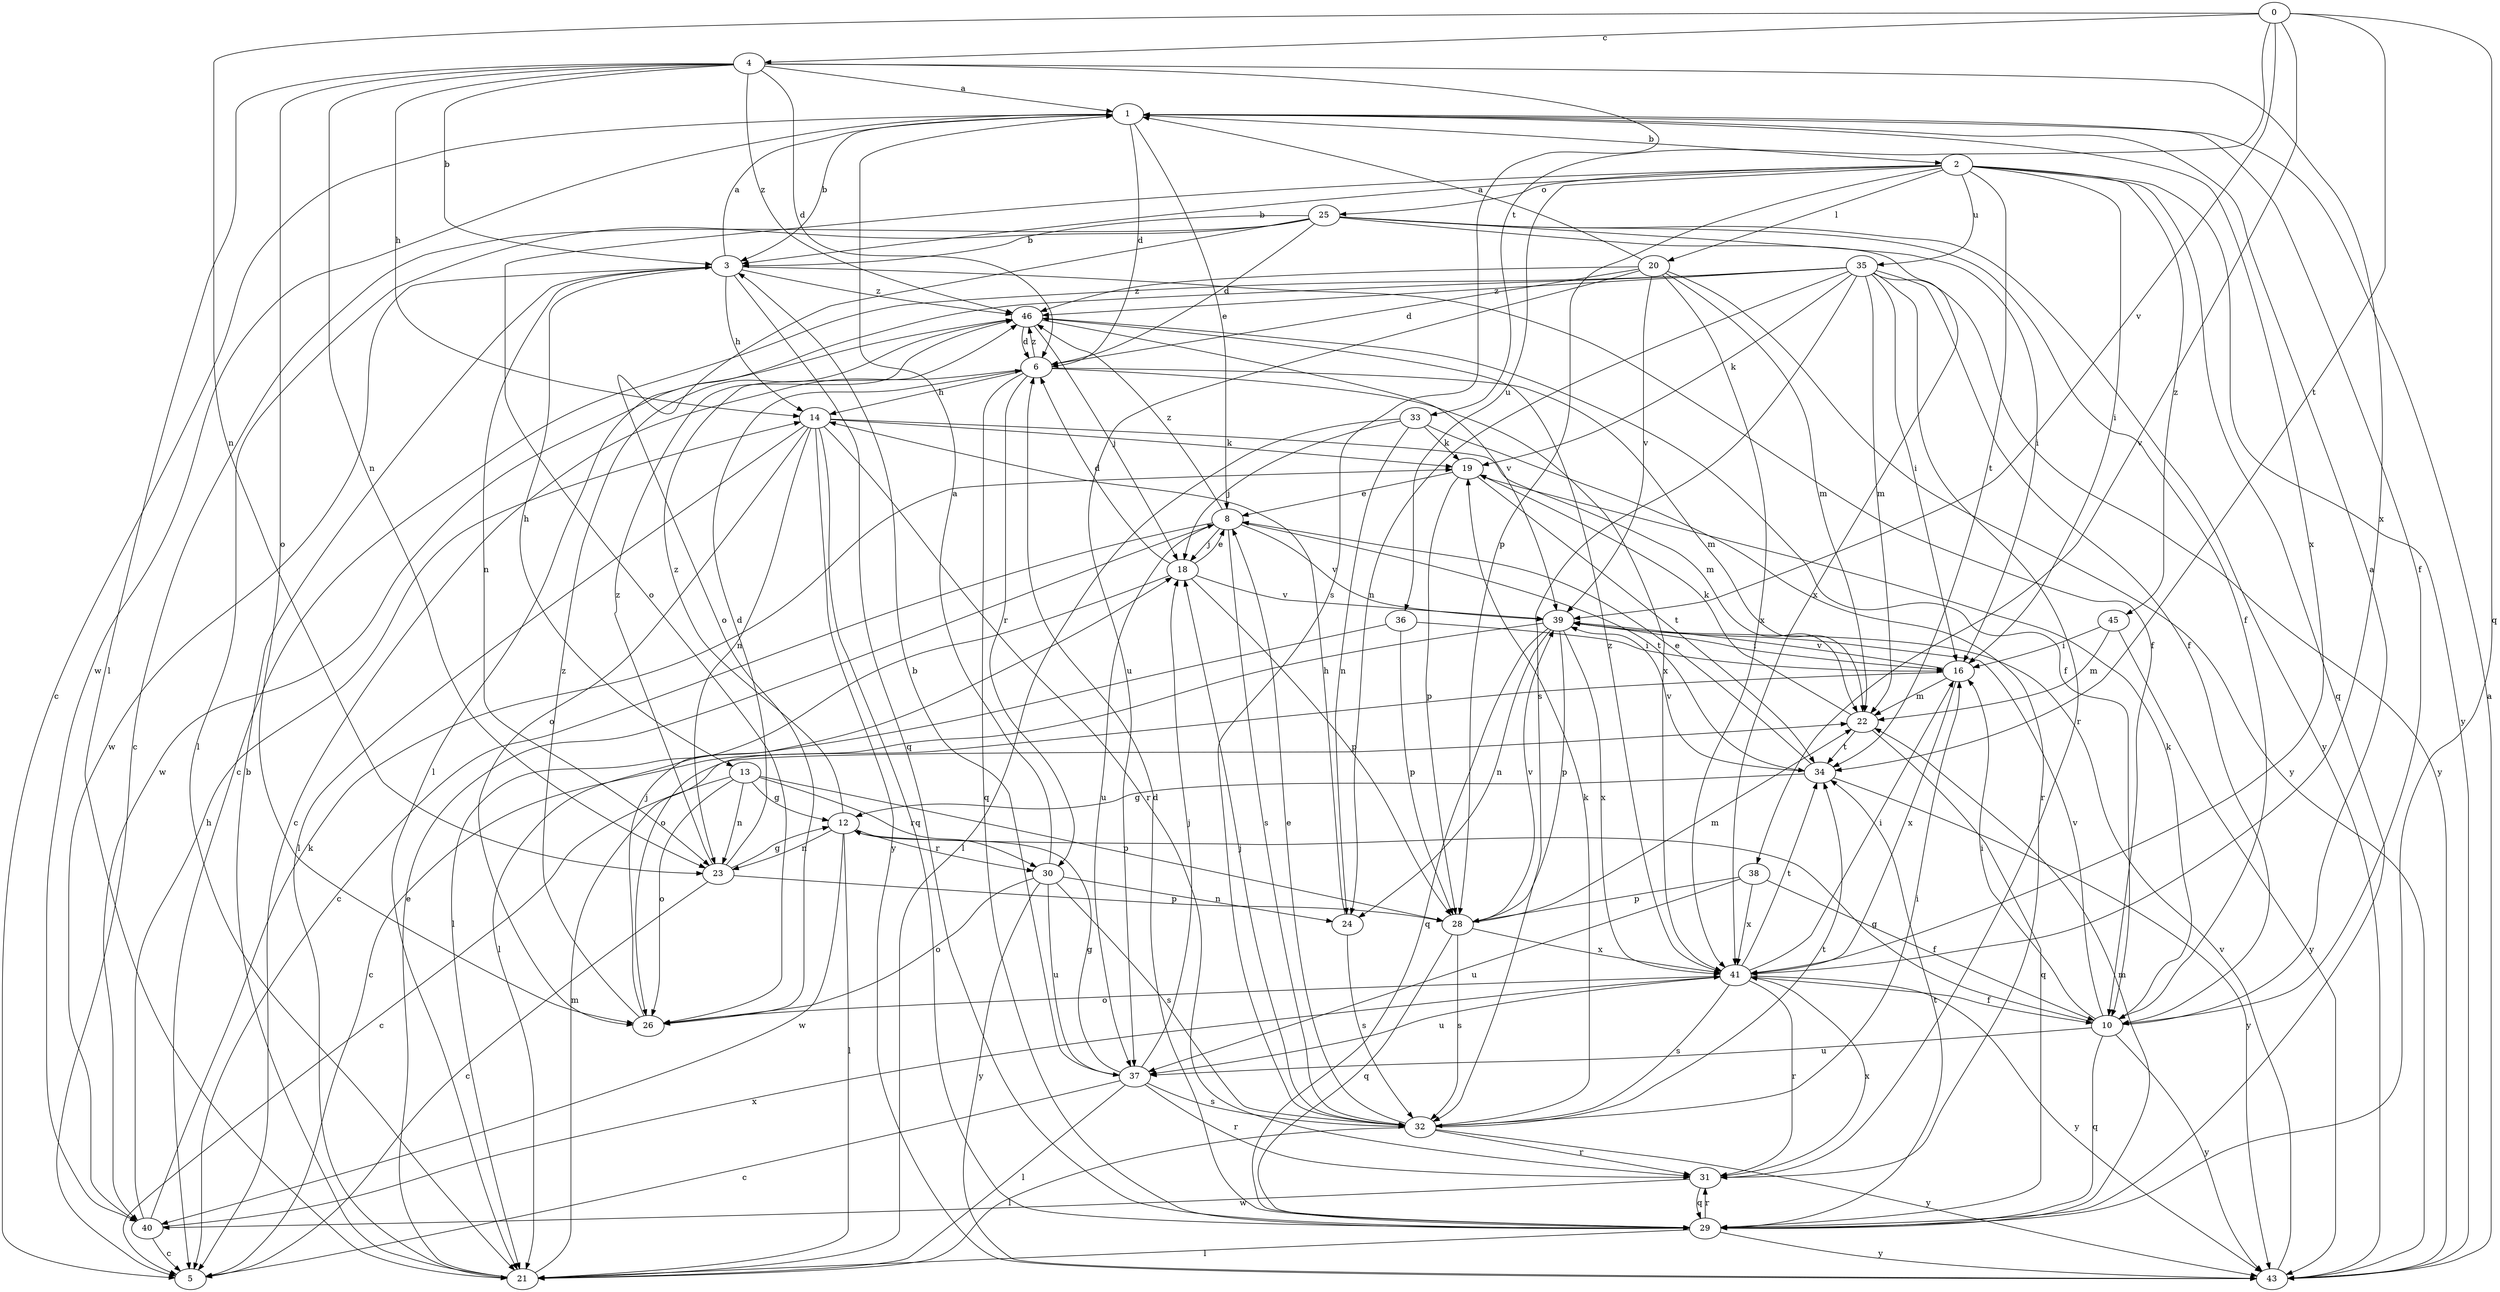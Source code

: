 strict digraph  {
0;
1;
2;
3;
4;
5;
6;
8;
10;
12;
13;
14;
16;
18;
19;
20;
21;
22;
23;
24;
25;
26;
28;
29;
30;
31;
32;
33;
34;
35;
36;
37;
38;
39;
40;
41;
43;
45;
46;
0 -> 4  [label=c];
0 -> 23  [label=n];
0 -> 29  [label=q];
0 -> 33  [label=t];
0 -> 34  [label=t];
0 -> 38  [label=v];
0 -> 39  [label=v];
1 -> 2  [label=b];
1 -> 3  [label=b];
1 -> 5  [label=c];
1 -> 6  [label=d];
1 -> 8  [label=e];
1 -> 10  [label=f];
1 -> 40  [label=w];
1 -> 41  [label=x];
2 -> 3  [label=b];
2 -> 16  [label=i];
2 -> 20  [label=l];
2 -> 25  [label=o];
2 -> 26  [label=o];
2 -> 28  [label=p];
2 -> 29  [label=q];
2 -> 34  [label=t];
2 -> 35  [label=u];
2 -> 36  [label=u];
2 -> 43  [label=y];
2 -> 45  [label=z];
3 -> 1  [label=a];
3 -> 10  [label=f];
3 -> 13  [label=h];
3 -> 14  [label=h];
3 -> 23  [label=n];
3 -> 29  [label=q];
3 -> 40  [label=w];
3 -> 46  [label=z];
4 -> 1  [label=a];
4 -> 3  [label=b];
4 -> 6  [label=d];
4 -> 14  [label=h];
4 -> 21  [label=l];
4 -> 23  [label=n];
4 -> 26  [label=o];
4 -> 32  [label=s];
4 -> 41  [label=x];
4 -> 46  [label=z];
6 -> 5  [label=c];
6 -> 14  [label=h];
6 -> 22  [label=m];
6 -> 29  [label=q];
6 -> 30  [label=r];
6 -> 41  [label=x];
6 -> 46  [label=z];
8 -> 5  [label=c];
8 -> 18  [label=j];
8 -> 32  [label=s];
8 -> 34  [label=t];
8 -> 37  [label=u];
8 -> 39  [label=v];
8 -> 46  [label=z];
10 -> 1  [label=a];
10 -> 12  [label=g];
10 -> 16  [label=i];
10 -> 19  [label=k];
10 -> 29  [label=q];
10 -> 37  [label=u];
10 -> 39  [label=v];
10 -> 43  [label=y];
12 -> 21  [label=l];
12 -> 23  [label=n];
12 -> 30  [label=r];
12 -> 40  [label=w];
12 -> 46  [label=z];
13 -> 5  [label=c];
13 -> 12  [label=g];
13 -> 23  [label=n];
13 -> 26  [label=o];
13 -> 28  [label=p];
13 -> 30  [label=r];
14 -> 19  [label=k];
14 -> 21  [label=l];
14 -> 22  [label=m];
14 -> 23  [label=n];
14 -> 26  [label=o];
14 -> 29  [label=q];
14 -> 31  [label=r];
14 -> 43  [label=y];
16 -> 5  [label=c];
16 -> 22  [label=m];
16 -> 39  [label=v];
16 -> 41  [label=x];
18 -> 6  [label=d];
18 -> 8  [label=e];
18 -> 21  [label=l];
18 -> 28  [label=p];
18 -> 39  [label=v];
19 -> 8  [label=e];
19 -> 28  [label=p];
19 -> 34  [label=t];
20 -> 1  [label=a];
20 -> 6  [label=d];
20 -> 22  [label=m];
20 -> 37  [label=u];
20 -> 39  [label=v];
20 -> 41  [label=x];
20 -> 43  [label=y];
20 -> 46  [label=z];
21 -> 3  [label=b];
21 -> 8  [label=e];
21 -> 22  [label=m];
22 -> 19  [label=k];
22 -> 29  [label=q];
22 -> 34  [label=t];
23 -> 5  [label=c];
23 -> 6  [label=d];
23 -> 12  [label=g];
23 -> 28  [label=p];
23 -> 46  [label=z];
24 -> 14  [label=h];
24 -> 32  [label=s];
25 -> 3  [label=b];
25 -> 5  [label=c];
25 -> 6  [label=d];
25 -> 10  [label=f];
25 -> 16  [label=i];
25 -> 21  [label=l];
25 -> 26  [label=o];
25 -> 41  [label=x];
25 -> 43  [label=y];
26 -> 18  [label=j];
26 -> 46  [label=z];
28 -> 22  [label=m];
28 -> 29  [label=q];
28 -> 32  [label=s];
28 -> 39  [label=v];
28 -> 41  [label=x];
29 -> 6  [label=d];
29 -> 21  [label=l];
29 -> 22  [label=m];
29 -> 31  [label=r];
29 -> 34  [label=t];
29 -> 43  [label=y];
30 -> 1  [label=a];
30 -> 24  [label=n];
30 -> 26  [label=o];
30 -> 32  [label=s];
30 -> 37  [label=u];
30 -> 43  [label=y];
31 -> 29  [label=q];
31 -> 40  [label=w];
31 -> 41  [label=x];
32 -> 8  [label=e];
32 -> 16  [label=i];
32 -> 18  [label=j];
32 -> 19  [label=k];
32 -> 21  [label=l];
32 -> 31  [label=r];
32 -> 34  [label=t];
32 -> 43  [label=y];
33 -> 18  [label=j];
33 -> 19  [label=k];
33 -> 21  [label=l];
33 -> 24  [label=n];
33 -> 31  [label=r];
34 -> 8  [label=e];
34 -> 12  [label=g];
34 -> 39  [label=v];
34 -> 43  [label=y];
35 -> 5  [label=c];
35 -> 10  [label=f];
35 -> 16  [label=i];
35 -> 19  [label=k];
35 -> 21  [label=l];
35 -> 22  [label=m];
35 -> 24  [label=n];
35 -> 31  [label=r];
35 -> 32  [label=s];
35 -> 43  [label=y];
35 -> 46  [label=z];
36 -> 16  [label=i];
36 -> 21  [label=l];
36 -> 28  [label=p];
37 -> 3  [label=b];
37 -> 5  [label=c];
37 -> 12  [label=g];
37 -> 18  [label=j];
37 -> 21  [label=l];
37 -> 31  [label=r];
37 -> 32  [label=s];
38 -> 10  [label=f];
38 -> 28  [label=p];
38 -> 37  [label=u];
38 -> 41  [label=x];
39 -> 16  [label=i];
39 -> 24  [label=n];
39 -> 26  [label=o];
39 -> 28  [label=p];
39 -> 29  [label=q];
39 -> 41  [label=x];
40 -> 5  [label=c];
40 -> 14  [label=h];
40 -> 19  [label=k];
40 -> 41  [label=x];
41 -> 10  [label=f];
41 -> 16  [label=i];
41 -> 26  [label=o];
41 -> 31  [label=r];
41 -> 32  [label=s];
41 -> 34  [label=t];
41 -> 37  [label=u];
41 -> 43  [label=y];
41 -> 46  [label=z];
43 -> 1  [label=a];
43 -> 39  [label=v];
45 -> 16  [label=i];
45 -> 22  [label=m];
45 -> 43  [label=y];
46 -> 6  [label=d];
46 -> 10  [label=f];
46 -> 18  [label=j];
46 -> 39  [label=v];
46 -> 40  [label=w];
}
